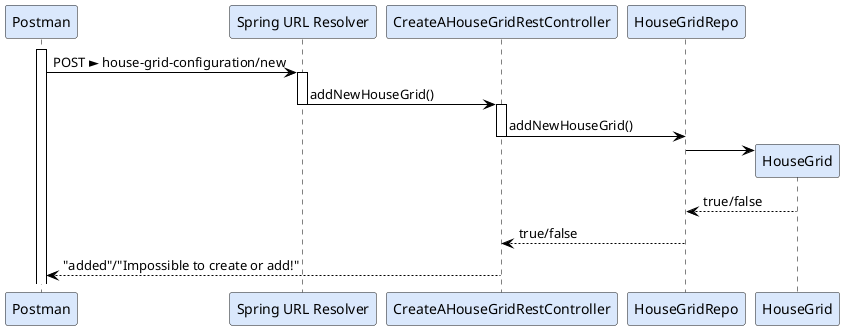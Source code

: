 @startuml

participant "Postman" as Post #DAE8FC

participant "Spring URL Resolver" as SUR #DAE8FC

participant "CreateAHouseGridRestController" as CTRL #DAE8FC

participant "HouseGridRepo" as HGR #DAE8FC

participant "HouseGrid" as HG #DAE8FC

skinparam actor {
	BorderColor 6C8EBF
}

skinparam participant {
	BorderColor 6C8EBF
}

skinparam shadowing false

skinparam sequence {
	ArrowColor BLACK
	ActorBorderColor DeepSkyBlue
	LifeLineBorderColor BLACK
}

activate Post
Post -> SUR: POST ► house-grid-configuration/new
activate SUR
SUR -> CTRL: addNewHouseGrid()
deactivate SUR
activate CTRL
CTRL -> HGR : addNewHouseGrid()
deactivate CTRL

create HG

HGR -> HG :
HGR <--HG : true/false
CTRL <-- HGR : true/false
Post <-- CTRL :"added"/"Impossible to create or add!"


@enduml